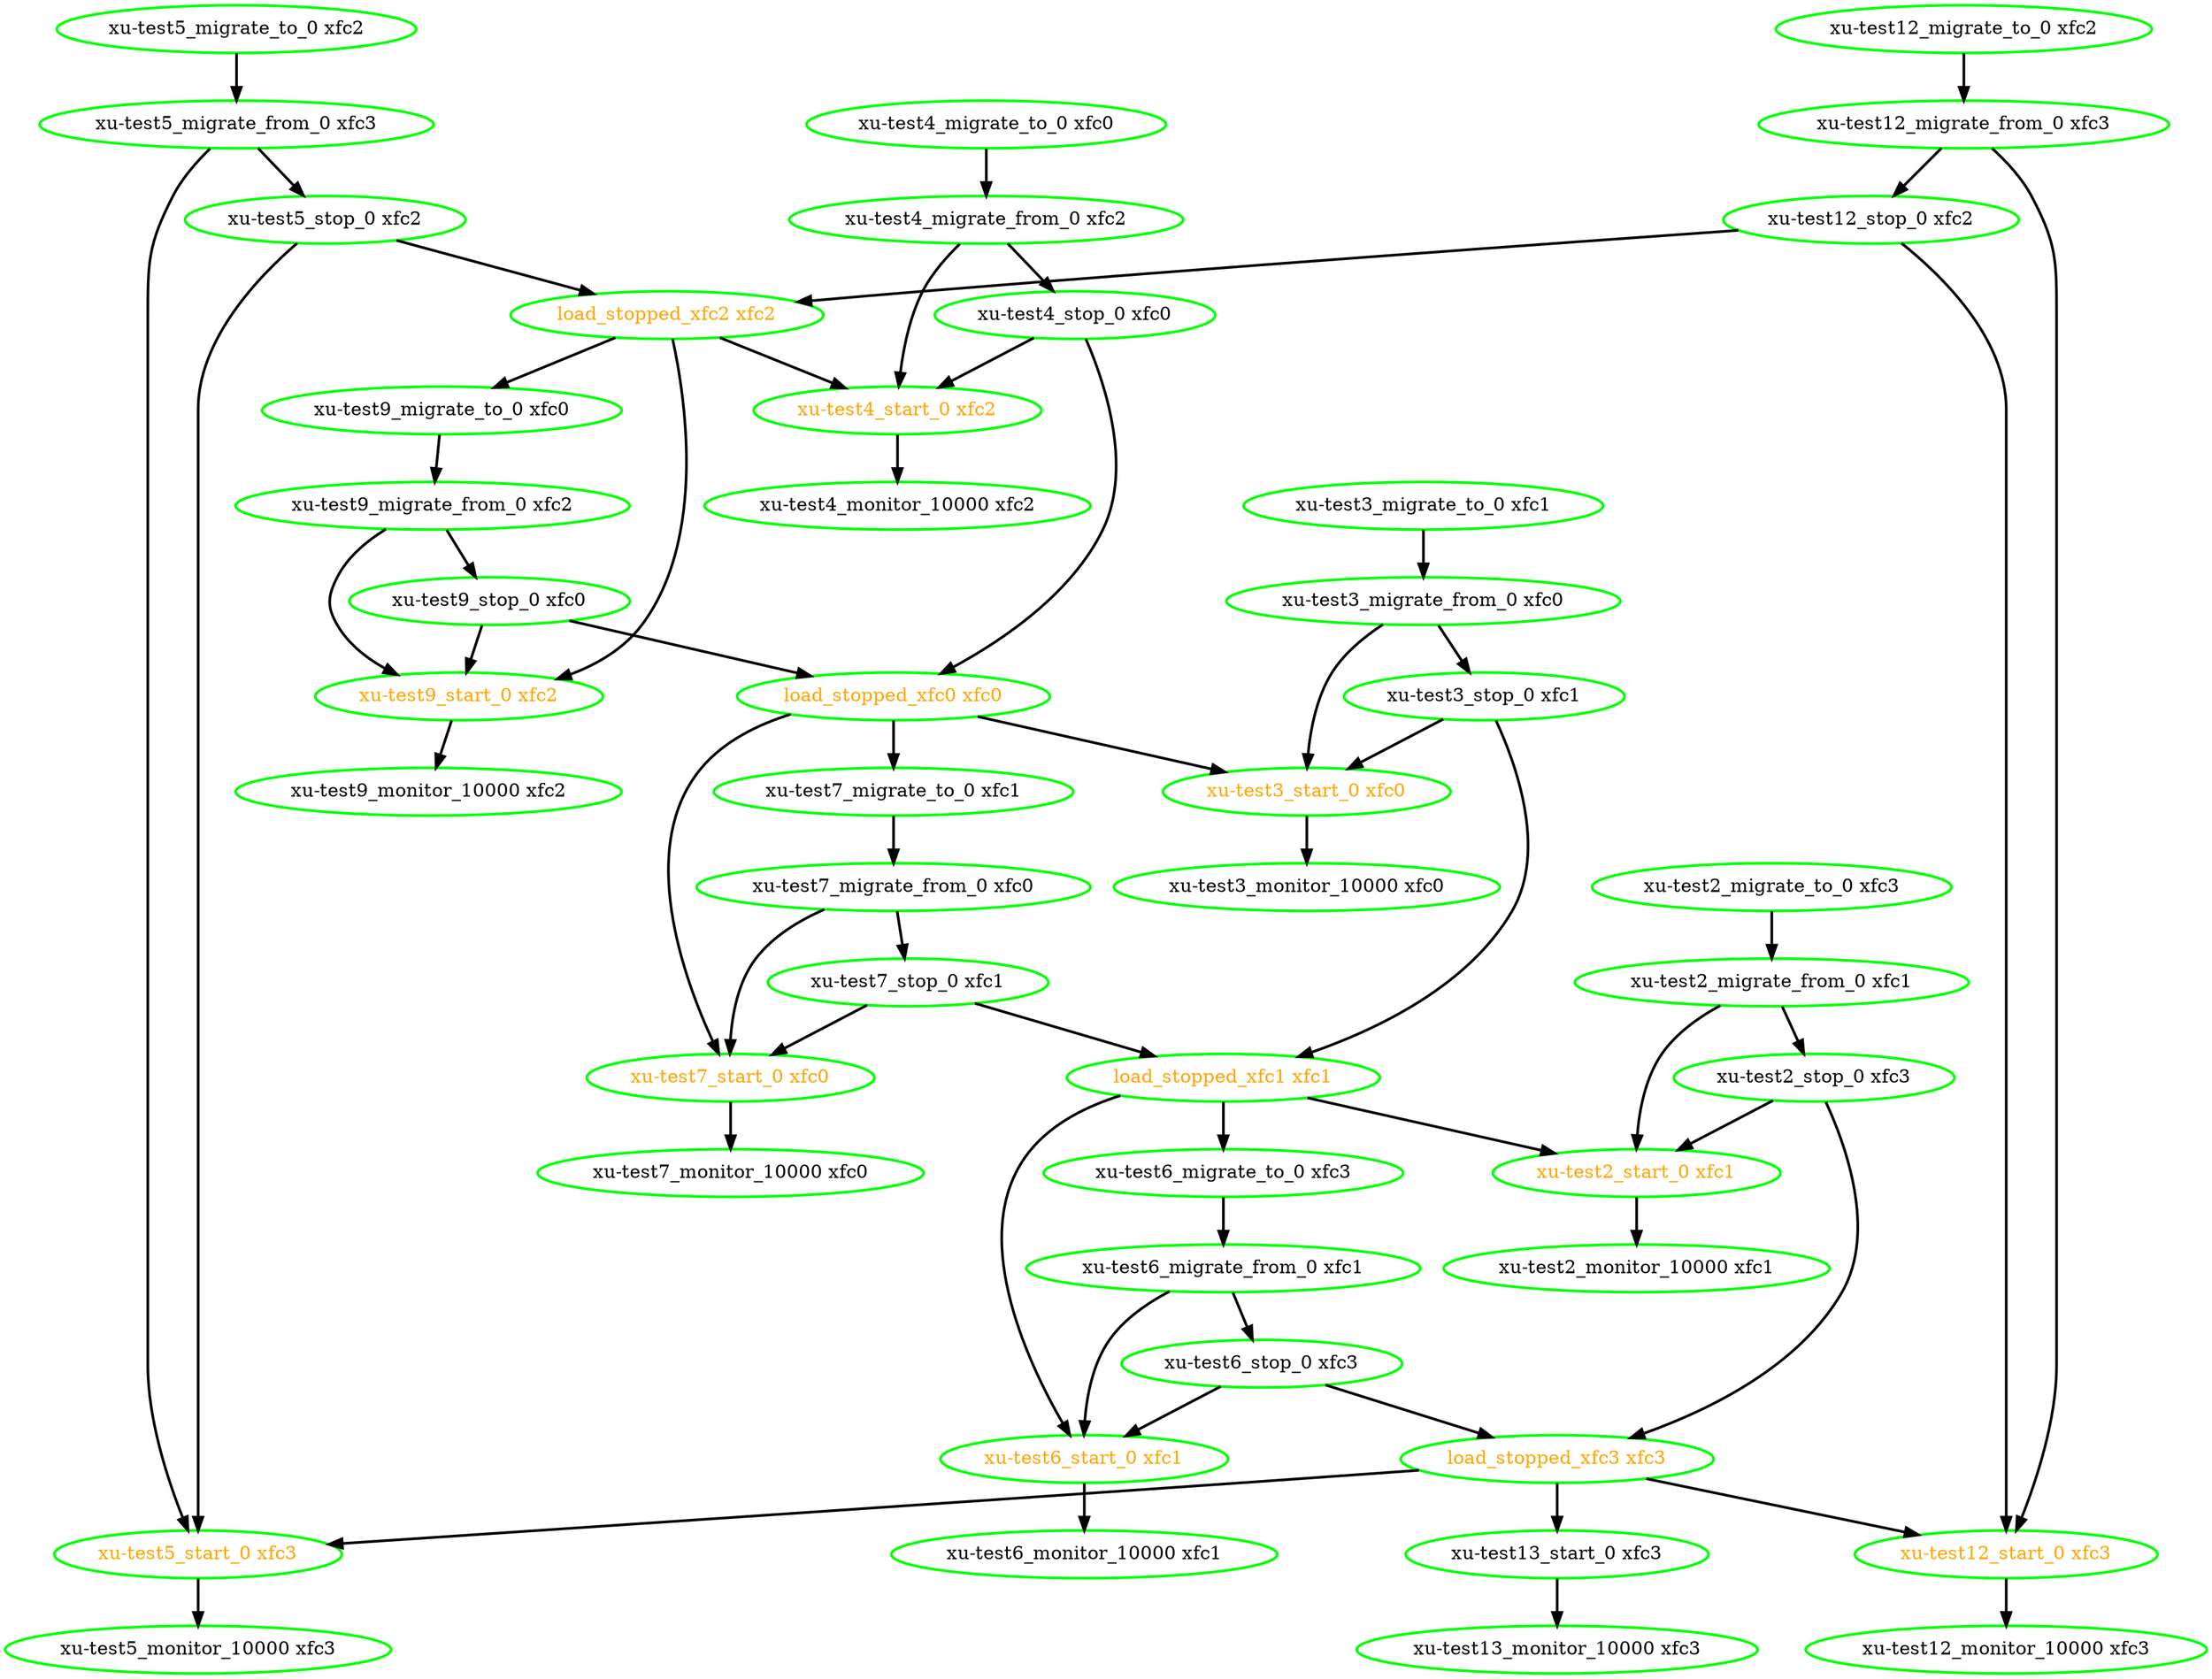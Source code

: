 digraph "g" {
"load_stopped_xfc0 xfc0" -> "xu-test3_start_0 xfc0" [ style = bold]
"load_stopped_xfc0 xfc0" -> "xu-test7_migrate_to_0 xfc1" [ style = bold]
"load_stopped_xfc0 xfc0" -> "xu-test7_start_0 xfc0" [ style = bold]
"load_stopped_xfc0 xfc0" [ style=bold color="green" fontcolor="orange"]
"load_stopped_xfc1 xfc1" -> "xu-test2_start_0 xfc1" [ style = bold]
"load_stopped_xfc1 xfc1" -> "xu-test6_migrate_to_0 xfc3" [ style = bold]
"load_stopped_xfc1 xfc1" -> "xu-test6_start_0 xfc1" [ style = bold]
"load_stopped_xfc1 xfc1" [ style=bold color="green" fontcolor="orange"]
"load_stopped_xfc2 xfc2" -> "xu-test4_start_0 xfc2" [ style = bold]
"load_stopped_xfc2 xfc2" -> "xu-test9_migrate_to_0 xfc0" [ style = bold]
"load_stopped_xfc2 xfc2" -> "xu-test9_start_0 xfc2" [ style = bold]
"load_stopped_xfc2 xfc2" [ style=bold color="green" fontcolor="orange"]
"load_stopped_xfc3 xfc3" -> "xu-test12_start_0 xfc3" [ style = bold]
"load_stopped_xfc3 xfc3" -> "xu-test13_start_0 xfc3" [ style = bold]
"load_stopped_xfc3 xfc3" -> "xu-test5_start_0 xfc3" [ style = bold]
"load_stopped_xfc3 xfc3" [ style=bold color="green" fontcolor="orange"]
"xu-test12_migrate_from_0 xfc3" -> "xu-test12_start_0 xfc3" [ style = bold]
"xu-test12_migrate_from_0 xfc3" -> "xu-test12_stop_0 xfc2" [ style = bold]
"xu-test12_migrate_from_0 xfc3" [ style=bold color="green" fontcolor="black"]
"xu-test12_migrate_to_0 xfc2" -> "xu-test12_migrate_from_0 xfc3" [ style = bold]
"xu-test12_migrate_to_0 xfc2" [ style=bold color="green" fontcolor="black"]
"xu-test12_monitor_10000 xfc3" [ style=bold color="green" fontcolor="black"]
"xu-test12_start_0 xfc3" -> "xu-test12_monitor_10000 xfc3" [ style = bold]
"xu-test12_start_0 xfc3" [ style=bold color="green" fontcolor="orange"]
"xu-test12_stop_0 xfc2" -> "load_stopped_xfc2 xfc2" [ style = bold]
"xu-test12_stop_0 xfc2" -> "xu-test12_start_0 xfc3" [ style = bold]
"xu-test12_stop_0 xfc2" [ style=bold color="green" fontcolor="black"]
"xu-test13_monitor_10000 xfc3" [ style=bold color="green" fontcolor="black"]
"xu-test13_start_0 xfc3" -> "xu-test13_monitor_10000 xfc3" [ style = bold]
"xu-test13_start_0 xfc3" [ style=bold color="green" fontcolor="black"]
"xu-test2_migrate_from_0 xfc1" -> "xu-test2_start_0 xfc1" [ style = bold]
"xu-test2_migrate_from_0 xfc1" -> "xu-test2_stop_0 xfc3" [ style = bold]
"xu-test2_migrate_from_0 xfc1" [ style=bold color="green" fontcolor="black"]
"xu-test2_migrate_to_0 xfc3" -> "xu-test2_migrate_from_0 xfc1" [ style = bold]
"xu-test2_migrate_to_0 xfc3" [ style=bold color="green" fontcolor="black"]
"xu-test2_monitor_10000 xfc1" [ style=bold color="green" fontcolor="black"]
"xu-test2_start_0 xfc1" -> "xu-test2_monitor_10000 xfc1" [ style = bold]
"xu-test2_start_0 xfc1" [ style=bold color="green" fontcolor="orange"]
"xu-test2_stop_0 xfc3" -> "load_stopped_xfc3 xfc3" [ style = bold]
"xu-test2_stop_0 xfc3" -> "xu-test2_start_0 xfc1" [ style = bold]
"xu-test2_stop_0 xfc3" [ style=bold color="green" fontcolor="black"]
"xu-test3_migrate_from_0 xfc0" -> "xu-test3_start_0 xfc0" [ style = bold]
"xu-test3_migrate_from_0 xfc0" -> "xu-test3_stop_0 xfc1" [ style = bold]
"xu-test3_migrate_from_0 xfc0" [ style=bold color="green" fontcolor="black"]
"xu-test3_migrate_to_0 xfc1" -> "xu-test3_migrate_from_0 xfc0" [ style = bold]
"xu-test3_migrate_to_0 xfc1" [ style=bold color="green" fontcolor="black"]
"xu-test3_monitor_10000 xfc0" [ style=bold color="green" fontcolor="black"]
"xu-test3_start_0 xfc0" -> "xu-test3_monitor_10000 xfc0" [ style = bold]
"xu-test3_start_0 xfc0" [ style=bold color="green" fontcolor="orange"]
"xu-test3_stop_0 xfc1" -> "load_stopped_xfc1 xfc1" [ style = bold]
"xu-test3_stop_0 xfc1" -> "xu-test3_start_0 xfc0" [ style = bold]
"xu-test3_stop_0 xfc1" [ style=bold color="green" fontcolor="black"]
"xu-test4_migrate_from_0 xfc2" -> "xu-test4_start_0 xfc2" [ style = bold]
"xu-test4_migrate_from_0 xfc2" -> "xu-test4_stop_0 xfc0" [ style = bold]
"xu-test4_migrate_from_0 xfc2" [ style=bold color="green" fontcolor="black"]
"xu-test4_migrate_to_0 xfc0" -> "xu-test4_migrate_from_0 xfc2" [ style = bold]
"xu-test4_migrate_to_0 xfc0" [ style=bold color="green" fontcolor="black"]
"xu-test4_monitor_10000 xfc2" [ style=bold color="green" fontcolor="black"]
"xu-test4_start_0 xfc2" -> "xu-test4_monitor_10000 xfc2" [ style = bold]
"xu-test4_start_0 xfc2" [ style=bold color="green" fontcolor="orange"]
"xu-test4_stop_0 xfc0" -> "load_stopped_xfc0 xfc0" [ style = bold]
"xu-test4_stop_0 xfc0" -> "xu-test4_start_0 xfc2" [ style = bold]
"xu-test4_stop_0 xfc0" [ style=bold color="green" fontcolor="black"]
"xu-test5_migrate_from_0 xfc3" -> "xu-test5_start_0 xfc3" [ style = bold]
"xu-test5_migrate_from_0 xfc3" -> "xu-test5_stop_0 xfc2" [ style = bold]
"xu-test5_migrate_from_0 xfc3" [ style=bold color="green" fontcolor="black"]
"xu-test5_migrate_to_0 xfc2" -> "xu-test5_migrate_from_0 xfc3" [ style = bold]
"xu-test5_migrate_to_0 xfc2" [ style=bold color="green" fontcolor="black"]
"xu-test5_monitor_10000 xfc3" [ style=bold color="green" fontcolor="black"]
"xu-test5_start_0 xfc3" -> "xu-test5_monitor_10000 xfc3" [ style = bold]
"xu-test5_start_0 xfc3" [ style=bold color="green" fontcolor="orange"]
"xu-test5_stop_0 xfc2" -> "load_stopped_xfc2 xfc2" [ style = bold]
"xu-test5_stop_0 xfc2" -> "xu-test5_start_0 xfc3" [ style = bold]
"xu-test5_stop_0 xfc2" [ style=bold color="green" fontcolor="black"]
"xu-test6_migrate_from_0 xfc1" -> "xu-test6_start_0 xfc1" [ style = bold]
"xu-test6_migrate_from_0 xfc1" -> "xu-test6_stop_0 xfc3" [ style = bold]
"xu-test6_migrate_from_0 xfc1" [ style=bold color="green" fontcolor="black"]
"xu-test6_migrate_to_0 xfc3" -> "xu-test6_migrate_from_0 xfc1" [ style = bold]
"xu-test6_migrate_to_0 xfc3" [ style=bold color="green" fontcolor="black"]
"xu-test6_monitor_10000 xfc1" [ style=bold color="green" fontcolor="black"]
"xu-test6_start_0 xfc1" -> "xu-test6_monitor_10000 xfc1" [ style = bold]
"xu-test6_start_0 xfc1" [ style=bold color="green" fontcolor="orange"]
"xu-test6_stop_0 xfc3" -> "load_stopped_xfc3 xfc3" [ style = bold]
"xu-test6_stop_0 xfc3" -> "xu-test6_start_0 xfc1" [ style = bold]
"xu-test6_stop_0 xfc3" [ style=bold color="green" fontcolor="black"]
"xu-test7_migrate_from_0 xfc0" -> "xu-test7_start_0 xfc0" [ style = bold]
"xu-test7_migrate_from_0 xfc0" -> "xu-test7_stop_0 xfc1" [ style = bold]
"xu-test7_migrate_from_0 xfc0" [ style=bold color="green" fontcolor="black"]
"xu-test7_migrate_to_0 xfc1" -> "xu-test7_migrate_from_0 xfc0" [ style = bold]
"xu-test7_migrate_to_0 xfc1" [ style=bold color="green" fontcolor="black"]
"xu-test7_monitor_10000 xfc0" [ style=bold color="green" fontcolor="black"]
"xu-test7_start_0 xfc0" -> "xu-test7_monitor_10000 xfc0" [ style = bold]
"xu-test7_start_0 xfc0" [ style=bold color="green" fontcolor="orange"]
"xu-test7_stop_0 xfc1" -> "load_stopped_xfc1 xfc1" [ style = bold]
"xu-test7_stop_0 xfc1" -> "xu-test7_start_0 xfc0" [ style = bold]
"xu-test7_stop_0 xfc1" [ style=bold color="green" fontcolor="black"]
"xu-test9_migrate_from_0 xfc2" -> "xu-test9_start_0 xfc2" [ style = bold]
"xu-test9_migrate_from_0 xfc2" -> "xu-test9_stop_0 xfc0" [ style = bold]
"xu-test9_migrate_from_0 xfc2" [ style=bold color="green" fontcolor="black"]
"xu-test9_migrate_to_0 xfc0" -> "xu-test9_migrate_from_0 xfc2" [ style = bold]
"xu-test9_migrate_to_0 xfc0" [ style=bold color="green" fontcolor="black"]
"xu-test9_monitor_10000 xfc2" [ style=bold color="green" fontcolor="black"]
"xu-test9_start_0 xfc2" -> "xu-test9_monitor_10000 xfc2" [ style = bold]
"xu-test9_start_0 xfc2" [ style=bold color="green" fontcolor="orange"]
"xu-test9_stop_0 xfc0" -> "load_stopped_xfc0 xfc0" [ style = bold]
"xu-test9_stop_0 xfc0" -> "xu-test9_start_0 xfc2" [ style = bold]
"xu-test9_stop_0 xfc0" [ style=bold color="green" fontcolor="black"]
}
